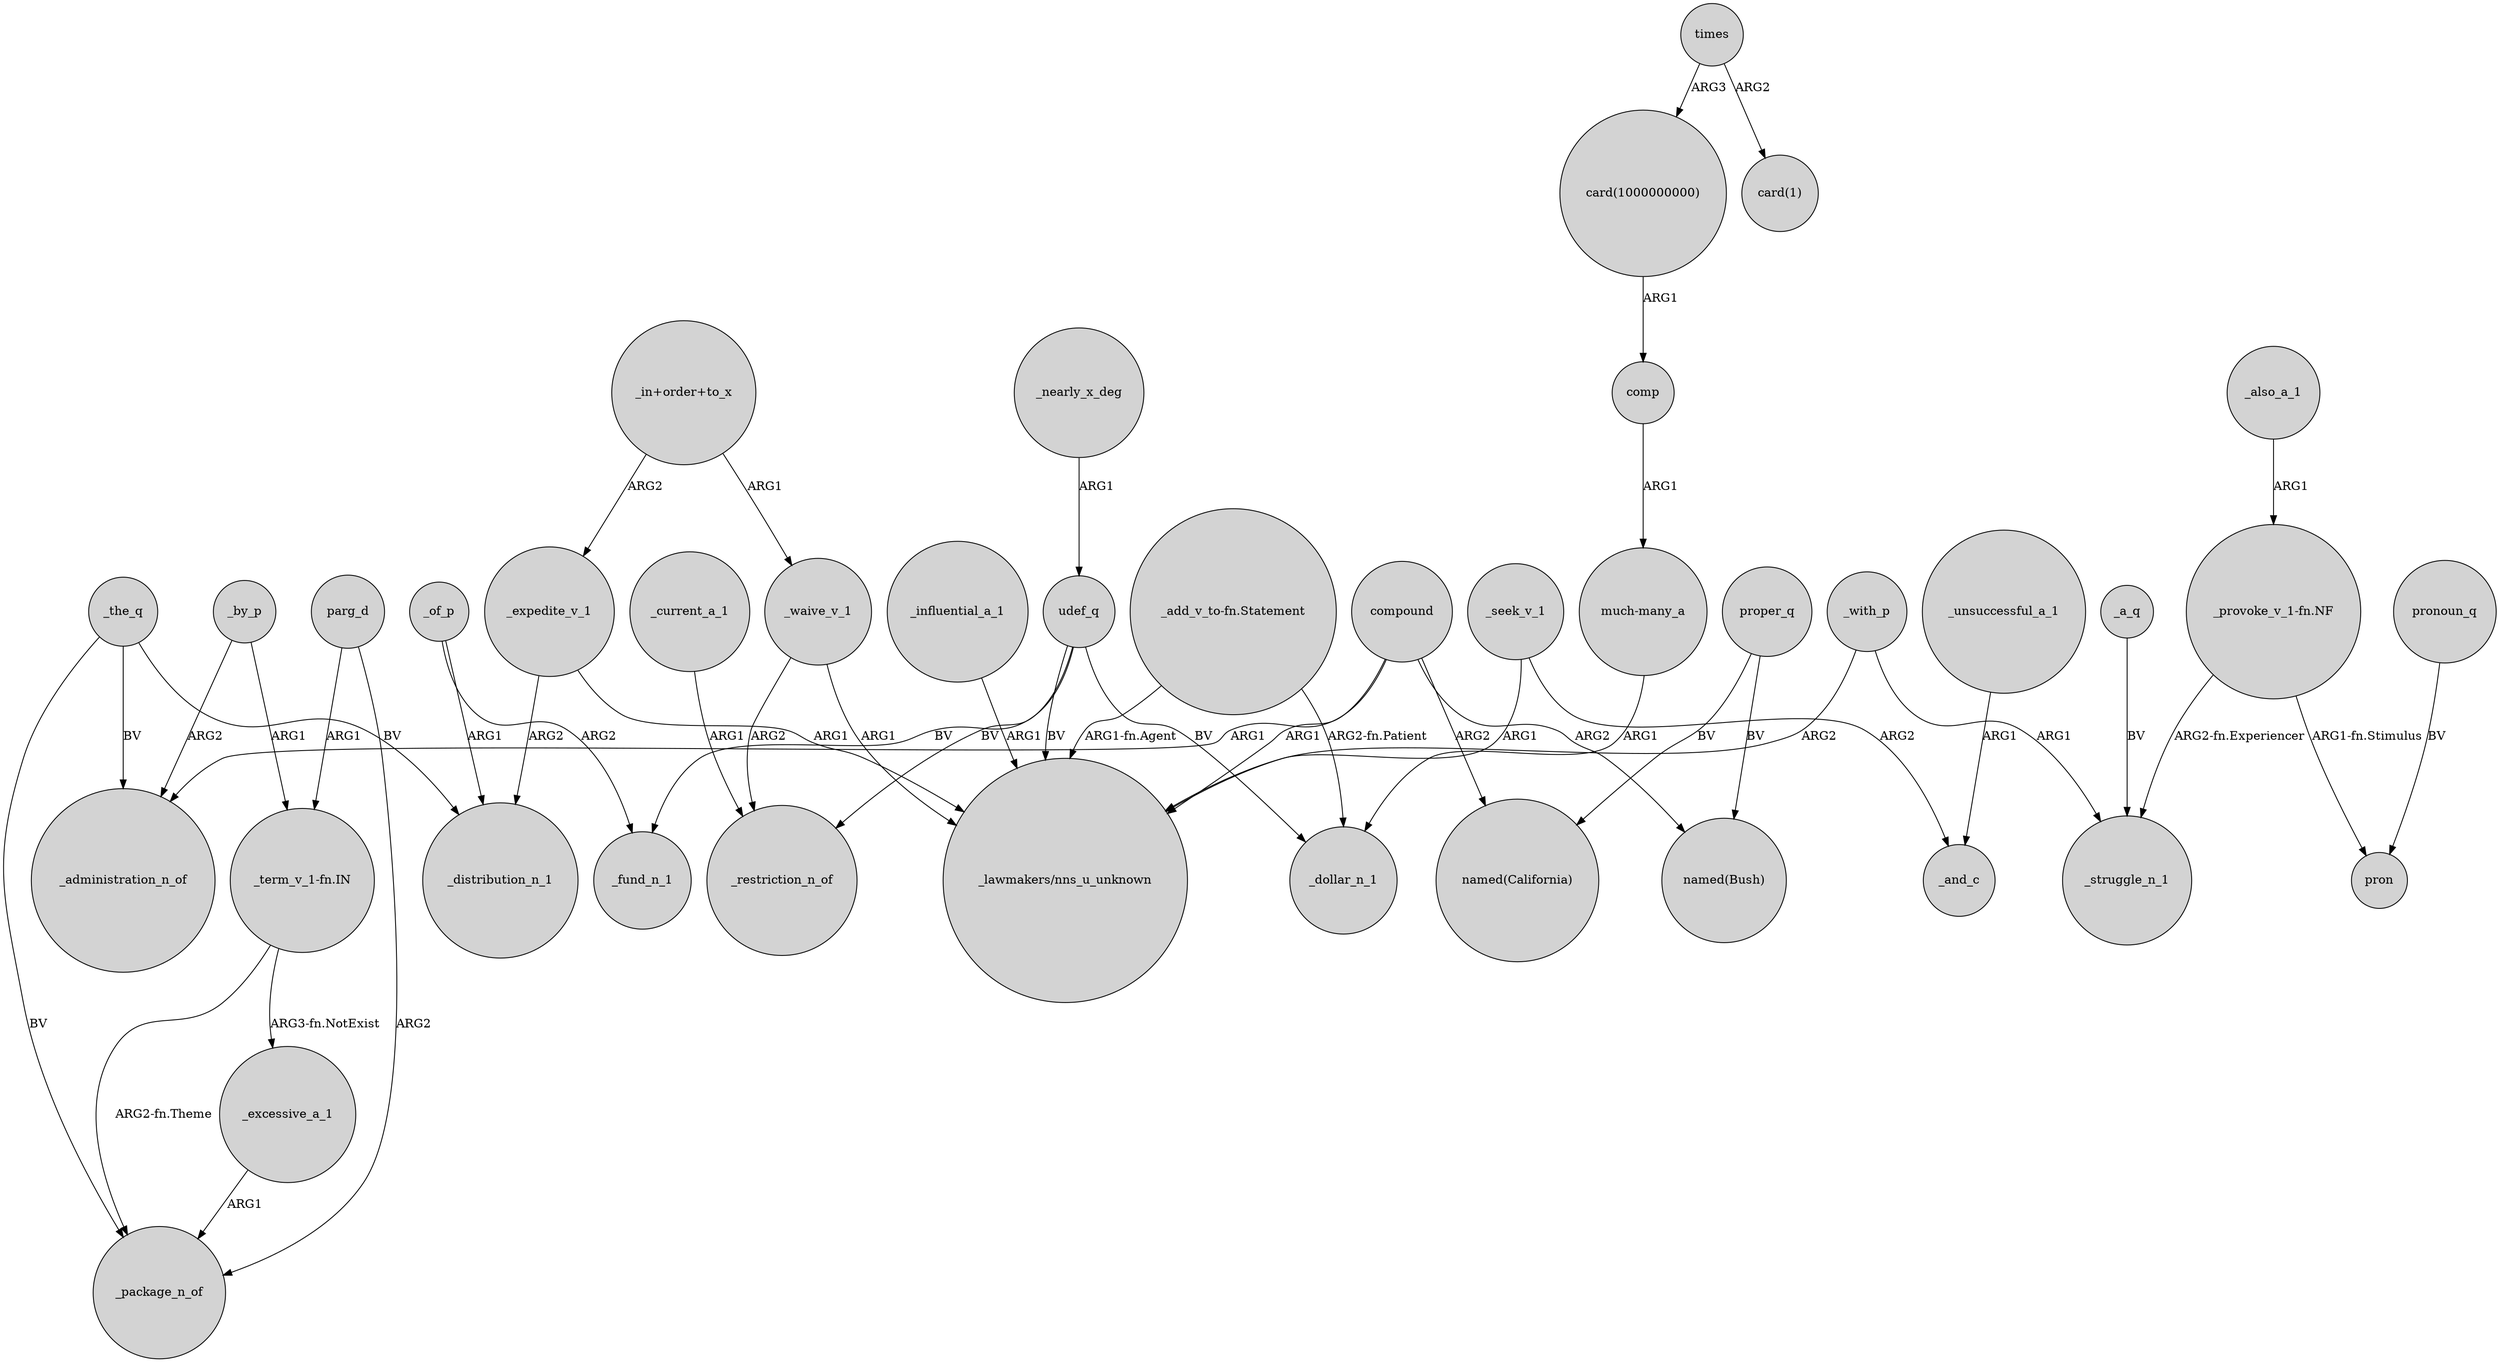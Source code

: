 digraph {
	node [shape=circle style=filled]
	_expedite_v_1 -> _distribution_n_1 [label=ARG2]
	_expedite_v_1 -> "_lawmakers/nns_u_unknown" [label=ARG1]
	_the_q -> _package_n_of [label=BV]
	compound -> "_lawmakers/nns_u_unknown" [label=ARG1]
	compound -> "named(Bush)" [label=ARG2]
	_of_p -> _distribution_n_1 [label=ARG1]
	_with_p -> _struggle_n_1 [label=ARG1]
	udef_q -> "_lawmakers/nns_u_unknown" [label=BV]
	_a_q -> _struggle_n_1 [label=BV]
	_waive_v_1 -> _restriction_n_of [label=ARG2]
	"_term_v_1-fn.IN" -> _package_n_of [label="ARG2-fn.Theme"]
	compound -> _administration_n_of [label=ARG1]
	proper_q -> "named(California)" [label=BV]
	_by_p -> "_term_v_1-fn.IN" [label=ARG1]
	_seek_v_1 -> _and_c [label=ARG2]
	udef_q -> _restriction_n_of [label=BV]
	"_term_v_1-fn.IN" -> _excessive_a_1 [label="ARG3-fn.NotExist"]
	"_add_v_to-fn.Statement" -> _dollar_n_1 [label="ARG2-fn.Patient"]
	times -> "card(1000000000)" [label=ARG3]
	_waive_v_1 -> "_lawmakers/nns_u_unknown" [label=ARG1]
	_the_q -> _distribution_n_1 [label=BV]
	parg_d -> "_term_v_1-fn.IN" [label=ARG1]
	pronoun_q -> pron [label=BV]
	_of_p -> _fund_n_1 [label=ARG2]
	comp -> "much-many_a" [label=ARG1]
	_unsuccessful_a_1 -> _and_c [label=ARG1]
	"_provoke_v_1-fn.NF" -> _struggle_n_1 [label="ARG2-fn.Experiencer"]
	times -> "card(1)" [label=ARG2]
	"_add_v_to-fn.Statement" -> "_lawmakers/nns_u_unknown" [label="ARG1-fn.Agent"]
	"card(1000000000)" -> comp [label=ARG1]
	parg_d -> _package_n_of [label=ARG2]
	_by_p -> _administration_n_of [label=ARG2]
	proper_q -> "named(Bush)" [label=BV]
	_nearly_x_deg -> udef_q [label=ARG1]
	udef_q -> _fund_n_1 [label=BV]
	_influential_a_1 -> "_lawmakers/nns_u_unknown" [label=ARG1]
	compound -> "named(California)" [label=ARG2]
	"much-many_a" -> _dollar_n_1 [label=ARG1]
	_current_a_1 -> _restriction_n_of [label=ARG1]
	"_in+order+to_x" -> _expedite_v_1 [label=ARG2]
	_seek_v_1 -> "_lawmakers/nns_u_unknown" [label=ARG1]
	_with_p -> "_lawmakers/nns_u_unknown" [label=ARG2]
	"_provoke_v_1-fn.NF" -> pron [label="ARG1-fn.Stimulus"]
	"_in+order+to_x" -> _waive_v_1 [label=ARG1]
	_the_q -> _administration_n_of [label=BV]
	_also_a_1 -> "_provoke_v_1-fn.NF" [label=ARG1]
	_excessive_a_1 -> _package_n_of [label=ARG1]
	udef_q -> _dollar_n_1 [label=BV]
}
